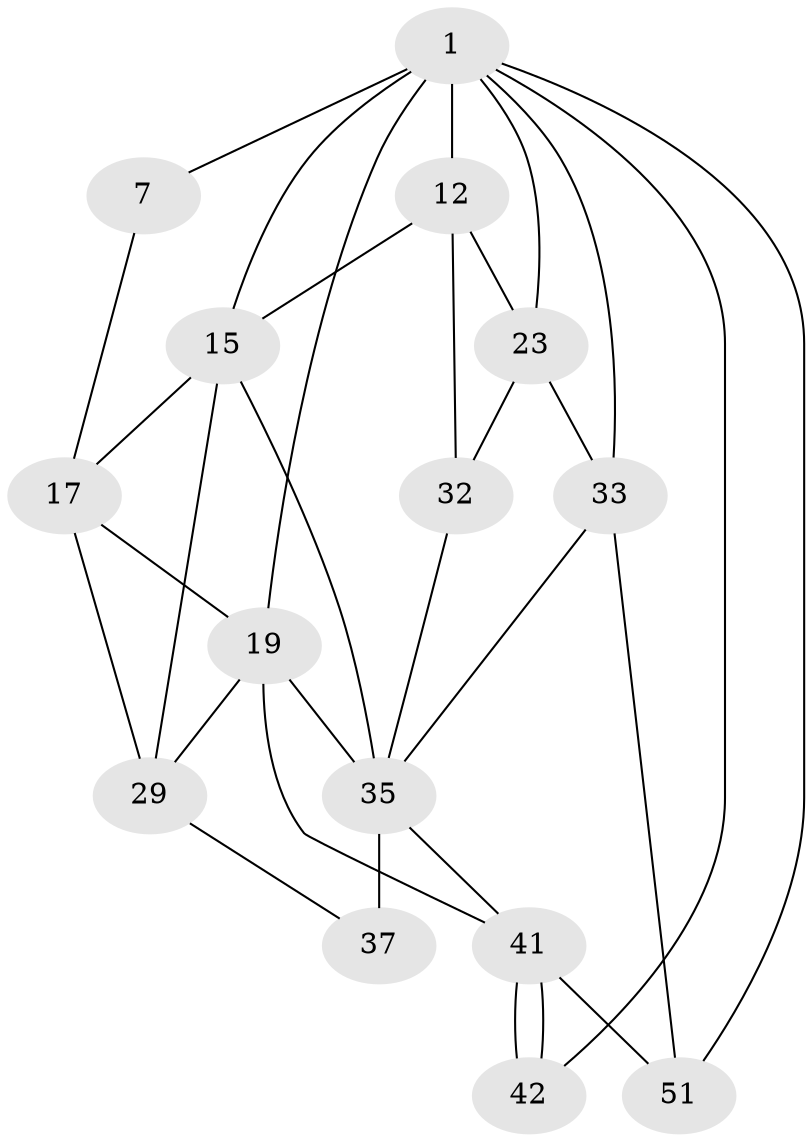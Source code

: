 // original degree distribution, {3: 0.057692307692307696, 6: 0.28846153846153844, 5: 0.36538461538461536, 4: 0.28846153846153844}
// Generated by graph-tools (version 1.1) at 2025/21/03/04/25 18:21:29]
// undirected, 15 vertices, 31 edges
graph export_dot {
graph [start="1"]
  node [color=gray90,style=filled];
  1 [pos="+0.4231054675345441+0",super="+2+5"];
  7 [pos="+0.14005579177241478+0.08764859118943912",super="+8"];
  12 [pos="+0.7038087534346431+0.1790238514105333",super="+13+21"];
  15 [pos="+0.4240818599092152+0.28268639234641785",super="+28+16"];
  17 [pos="+0.21663297281850108+0.2704340606271201",super="+27+18"];
  19 [pos="+0+0.4117134072591353",super="+40"];
  23 [pos="+1+0.03234834792992802",super="+31"];
  29 [pos="+0.1356798560456845+0.44542748975278257",super="+39"];
  32 [pos="+0.8524336153329886+0.5779317457498769",super="+34"];
  33 [pos="+1+1",super="+49"];
  35 [pos="+0.5993568280432316+0.7331762125629815",super="+36+44"];
  37 [pos="+0.33089002699529824+0.514801000076477",super="+38"];
  41 [pos="+0+0.8556235472206991",super="+50"];
  42 [pos="+0+1"];
  51 [pos="+0.28523647638482336+1"];
  1 -- 33 [weight=2];
  1 -- 7 [weight=3];
  1 -- 42;
  1 -- 19;
  1 -- 51;
  1 -- 23;
  1 -- 12;
  1 -- 15;
  7 -- 17;
  12 -- 15;
  12 -- 32 [weight=2];
  12 -- 23;
  15 -- 29;
  15 -- 17;
  15 -- 35;
  17 -- 29;
  17 -- 19;
  19 -- 41;
  19 -- 29;
  19 -- 35;
  23 -- 32;
  23 -- 33;
  29 -- 37;
  32 -- 35;
  33 -- 51;
  33 -- 35;
  35 -- 37 [weight=3];
  35 -- 41;
  41 -- 42 [weight=2];
  41 -- 42;
  41 -- 51;
}
